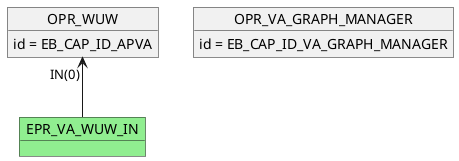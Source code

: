 @startuml

    object OPR_WUW
    OPR_WUW : id = EB_CAP_ID_APVA
    object OPR_VA_GRAPH_MANAGER
    OPR_VA_GRAPH_MANAGER : id = EB_CAP_ID_VA_GRAPH_MANAGER
    object EPR_VA_WUW_IN #lightgreen
    OPR_WUW "IN(0)" <-- EPR_VA_WUW_IN
@enduml
